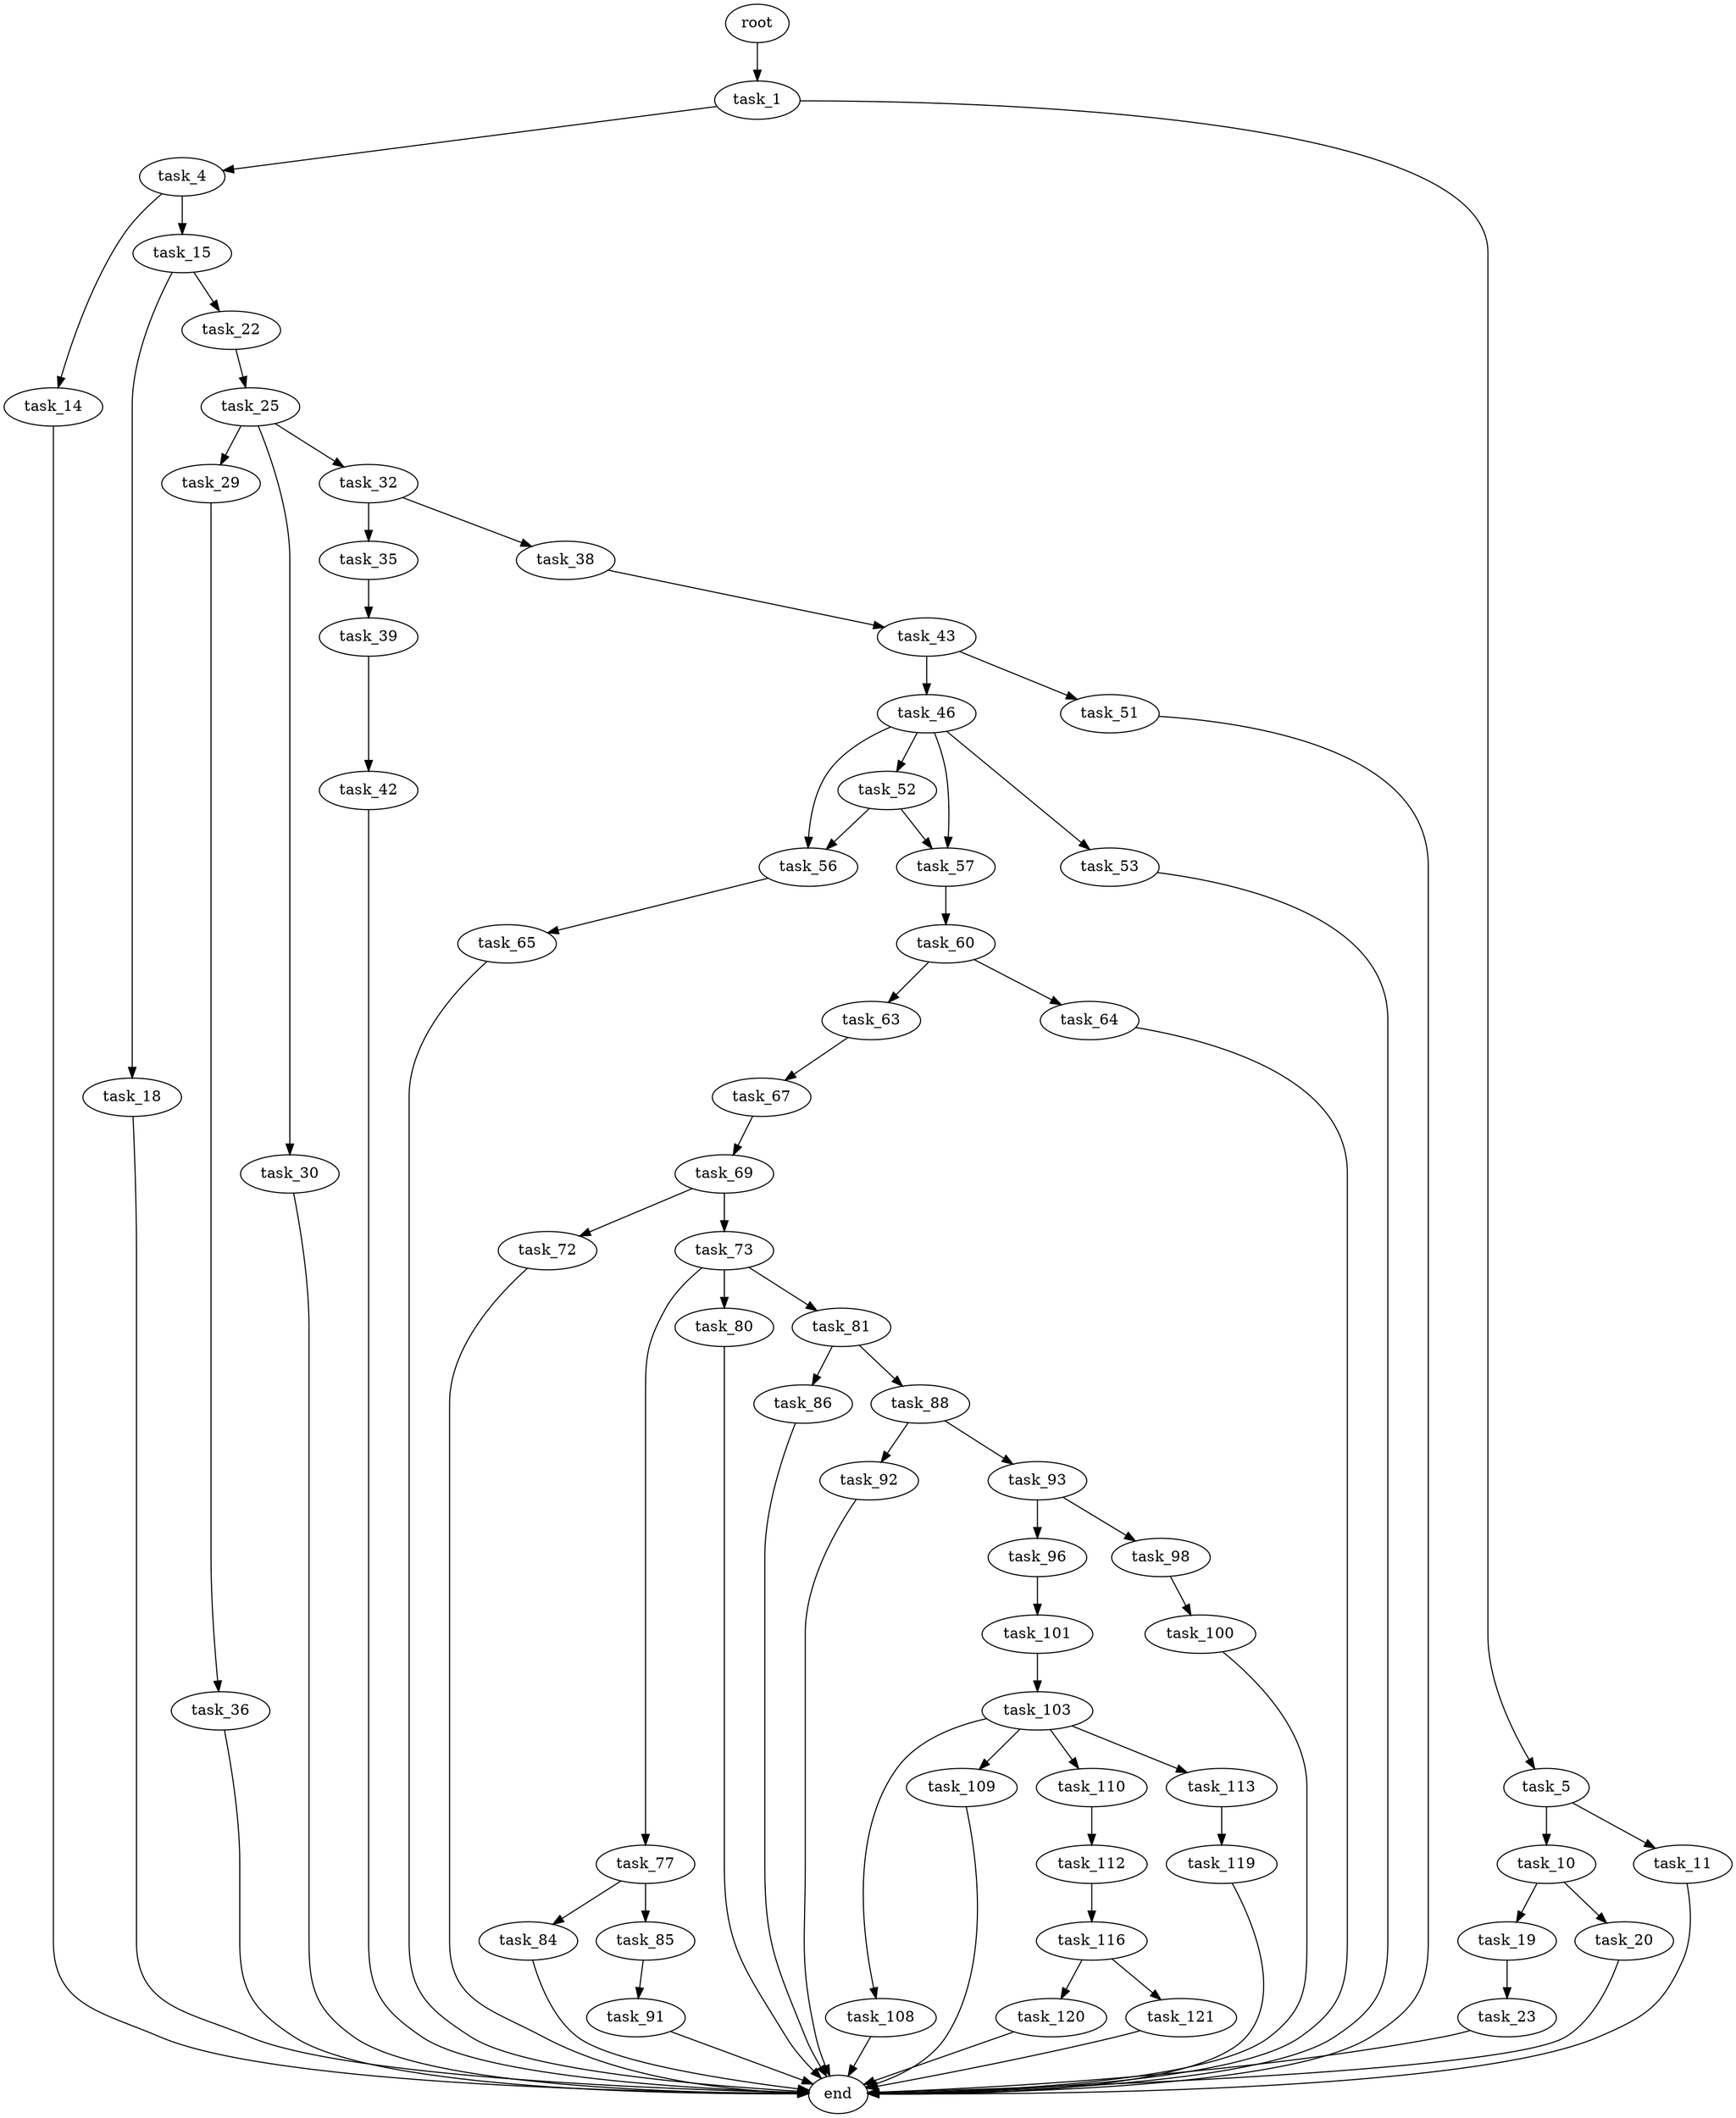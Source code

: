 digraph G {
  root [size="0.000000"];
  task_1 [size="333093799685.000000"];
  task_4 [size="68719476736.000000"];
  task_5 [size="30897636192.000000"];
  task_14 [size="407750327021.000000"];
  task_15 [size="980123511982.000000"];
  task_10 [size="7560895613.000000"];
  task_11 [size="495227595839.000000"];
  task_19 [size="549755813888.000000"];
  task_20 [size="23688798469.000000"];
  end [size="0.000000"];
  task_18 [size="368293445632.000000"];
  task_22 [size="28991029248.000000"];
  task_23 [size="369384799112.000000"];
  task_25 [size="158388507778.000000"];
  task_29 [size="8589934592.000000"];
  task_30 [size="231928233984.000000"];
  task_32 [size="8589934592.000000"];
  task_36 [size="14569206341.000000"];
  task_35 [size="782757789696.000000"];
  task_38 [size="45996112591.000000"];
  task_39 [size="231928233984.000000"];
  task_43 [size="1442521275.000000"];
  task_42 [size="513996055.000000"];
  task_46 [size="68719476736.000000"];
  task_51 [size="469184570868.000000"];
  task_52 [size="245621107508.000000"];
  task_53 [size="17769645360.000000"];
  task_56 [size="158461149184.000000"];
  task_57 [size="1073741824000.000000"];
  task_65 [size="1073741824000.000000"];
  task_60 [size="134217728000.000000"];
  task_63 [size="36878933052.000000"];
  task_64 [size="549755813888.000000"];
  task_67 [size="34322729334.000000"];
  task_69 [size="231928233984.000000"];
  task_72 [size="43447840850.000000"];
  task_73 [size="231928233984.000000"];
  task_77 [size="3384208720.000000"];
  task_80 [size="782757789696.000000"];
  task_81 [size="1317271688.000000"];
  task_84 [size="134217728000.000000"];
  task_85 [size="28991029248.000000"];
  task_86 [size="7799972625.000000"];
  task_88 [size="552275918.000000"];
  task_91 [size="188812750199.000000"];
  task_92 [size="523357751384.000000"];
  task_93 [size="549755813888.000000"];
  task_96 [size="549755813888.000000"];
  task_98 [size="782757789696.000000"];
  task_101 [size="28991029248.000000"];
  task_100 [size="8589934592.000000"];
  task_103 [size="12128807825.000000"];
  task_108 [size="14319155683.000000"];
  task_109 [size="433208302148.000000"];
  task_110 [size="17901452632.000000"];
  task_113 [size="1835470664.000000"];
  task_112 [size="269693305804.000000"];
  task_116 [size="185647874016.000000"];
  task_119 [size="850033528485.000000"];
  task_120 [size="134217728000.000000"];
  task_121 [size="28991029248.000000"];

  root -> task_1 [size="1.000000"];
  task_1 -> task_4 [size="411041792.000000"];
  task_1 -> task_5 [size="411041792.000000"];
  task_4 -> task_14 [size="134217728.000000"];
  task_4 -> task_15 [size="134217728.000000"];
  task_5 -> task_10 [size="134217728.000000"];
  task_5 -> task_11 [size="134217728.000000"];
  task_14 -> end [size="1.000000"];
  task_15 -> task_18 [size="679477248.000000"];
  task_15 -> task_22 [size="679477248.000000"];
  task_10 -> task_19 [size="209715200.000000"];
  task_10 -> task_20 [size="209715200.000000"];
  task_11 -> end [size="1.000000"];
  task_19 -> task_23 [size="536870912.000000"];
  task_20 -> end [size="1.000000"];
  task_18 -> end [size="1.000000"];
  task_22 -> task_25 [size="75497472.000000"];
  task_23 -> end [size="1.000000"];
  task_25 -> task_29 [size="411041792.000000"];
  task_25 -> task_30 [size="411041792.000000"];
  task_25 -> task_32 [size="411041792.000000"];
  task_29 -> task_36 [size="33554432.000000"];
  task_30 -> end [size="1.000000"];
  task_32 -> task_35 [size="33554432.000000"];
  task_32 -> task_38 [size="33554432.000000"];
  task_36 -> end [size="1.000000"];
  task_35 -> task_39 [size="679477248.000000"];
  task_38 -> task_43 [size="33554432.000000"];
  task_39 -> task_42 [size="301989888.000000"];
  task_43 -> task_46 [size="75497472.000000"];
  task_43 -> task_51 [size="75497472.000000"];
  task_42 -> end [size="1.000000"];
  task_46 -> task_52 [size="134217728.000000"];
  task_46 -> task_53 [size="134217728.000000"];
  task_46 -> task_56 [size="134217728.000000"];
  task_46 -> task_57 [size="134217728.000000"];
  task_51 -> end [size="1.000000"];
  task_52 -> task_56 [size="679477248.000000"];
  task_52 -> task_57 [size="679477248.000000"];
  task_53 -> end [size="1.000000"];
  task_56 -> task_65 [size="301989888.000000"];
  task_57 -> task_60 [size="838860800.000000"];
  task_65 -> end [size="1.000000"];
  task_60 -> task_63 [size="209715200.000000"];
  task_60 -> task_64 [size="209715200.000000"];
  task_63 -> task_67 [size="134217728.000000"];
  task_64 -> end [size="1.000000"];
  task_67 -> task_69 [size="838860800.000000"];
  task_69 -> task_72 [size="301989888.000000"];
  task_69 -> task_73 [size="301989888.000000"];
  task_72 -> end [size="1.000000"];
  task_73 -> task_77 [size="301989888.000000"];
  task_73 -> task_80 [size="301989888.000000"];
  task_73 -> task_81 [size="301989888.000000"];
  task_77 -> task_84 [size="209715200.000000"];
  task_77 -> task_85 [size="209715200.000000"];
  task_80 -> end [size="1.000000"];
  task_81 -> task_86 [size="33554432.000000"];
  task_81 -> task_88 [size="33554432.000000"];
  task_84 -> end [size="1.000000"];
  task_85 -> task_91 [size="75497472.000000"];
  task_86 -> end [size="1.000000"];
  task_88 -> task_92 [size="33554432.000000"];
  task_88 -> task_93 [size="33554432.000000"];
  task_91 -> end [size="1.000000"];
  task_92 -> end [size="1.000000"];
  task_93 -> task_96 [size="536870912.000000"];
  task_93 -> task_98 [size="536870912.000000"];
  task_96 -> task_101 [size="536870912.000000"];
  task_98 -> task_100 [size="679477248.000000"];
  task_101 -> task_103 [size="75497472.000000"];
  task_100 -> end [size="1.000000"];
  task_103 -> task_108 [size="838860800.000000"];
  task_103 -> task_109 [size="838860800.000000"];
  task_103 -> task_110 [size="838860800.000000"];
  task_103 -> task_113 [size="838860800.000000"];
  task_108 -> end [size="1.000000"];
  task_109 -> end [size="1.000000"];
  task_110 -> task_112 [size="33554432.000000"];
  task_113 -> task_119 [size="75497472.000000"];
  task_112 -> task_116 [size="536870912.000000"];
  task_116 -> task_120 [size="134217728.000000"];
  task_116 -> task_121 [size="134217728.000000"];
  task_119 -> end [size="1.000000"];
  task_120 -> end [size="1.000000"];
  task_121 -> end [size="1.000000"];
}
